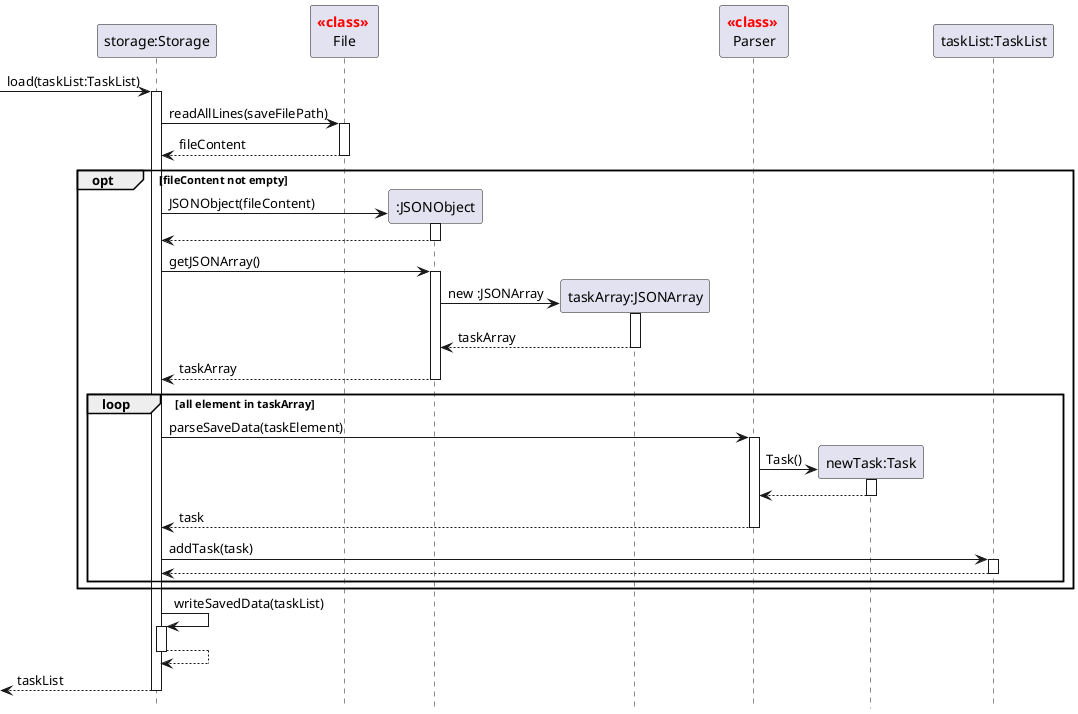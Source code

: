 @startuml
'https://plantuml.com/sequence-diagram

hide footbox
participant Storage as "storage:Storage"
participant File as "<font color=red>**<<class>>** \nFile"
participant JSONObject as ":JSONObject"
participant JSONArray as "taskArray:JSONArray"
participant Parser as "<font color=red>**<<class>>** \nParser"
participant Task as "newTask:Task"
participant List as "taskList:TaskList"

[-> Storage ++: load(taskList:TaskList)

Storage -> File as "<<class>>\nFile" ++: readAllLines(saveFilePath)

File --> Storage --: fileContent

opt fileContent not empty
    create JSONObject
    Storage -> JSONObject ++: JSONObject(fileContent)
    JSONObject --> Storage --:

    Storage -> JSONObject ++:getJSONArray()

    create JSONArray
    JSONObject -> JSONArray ++: new :JSONArray

    JSONArray --> JSONObject --: taskArray
    JSONObject --> Storage: taskArray
    deactivate JSONObject


    loop all element in taskArray
        Storage -> Parser ++: parseSaveData(taskElement)

        create Task
        Parser -> Task ++: Task()

        Task --> Parser --

        Parser --> Storage --: task

        Storage -> List ++: addTask(task)
        List --> Storage --
    end
end
Storage -> Storage ++ : writeSavedData(taskList)
Storage --> Storage --
return taskList
@enduml